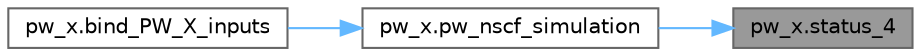 digraph "pw_x.status_4"
{
 // LATEX_PDF_SIZE
  bgcolor="transparent";
  edge [fontname=Helvetica,fontsize=10,labelfontname=Helvetica,labelfontsize=10];
  node [fontname=Helvetica,fontsize=10,shape=box,height=0.2,width=0.4];
  rankdir="RL";
  Node1 [label="pw_x.status_4",height=0.2,width=0.4,color="gray40", fillcolor="grey60", style="filled", fontcolor="black",tooltip="STARTED PW SCF SIMULATION."];
  Node1 -> Node2 [dir="back",color="steelblue1",style="solid"];
  Node2 [label="pw_x.pw_nscf_simulation",height=0.2,width=0.4,color="grey40", fillcolor="white", style="filled",URL="$d8/dbc/namespacepw__x.html#a68a756e7404ef27e498479e126328e30",tooltip=" "];
  Node2 -> Node3 [dir="back",color="steelblue1",style="solid"];
  Node3 [label="pw_x.bind_PW_X_inputs",height=0.2,width=0.4,color="grey40", fillcolor="white", style="filled",URL="$d8/dbc/namespacepw__x.html#a16099c23ec3eb8d319a775c3f936dc2e",tooltip=" "];
}

